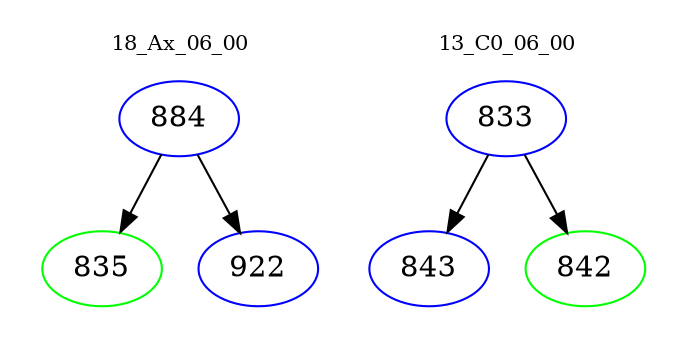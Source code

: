 digraph{
subgraph cluster_0 {
color = white
label = "18_Ax_06_00";
fontsize=10;
T0_884 [label="884", color="blue"]
T0_884 -> T0_835 [color="black"]
T0_835 [label="835", color="green"]
T0_884 -> T0_922 [color="black"]
T0_922 [label="922", color="blue"]
}
subgraph cluster_1 {
color = white
label = "13_C0_06_00";
fontsize=10;
T1_833 [label="833", color="blue"]
T1_833 -> T1_843 [color="black"]
T1_843 [label="843", color="blue"]
T1_833 -> T1_842 [color="black"]
T1_842 [label="842", color="green"]
}
}
